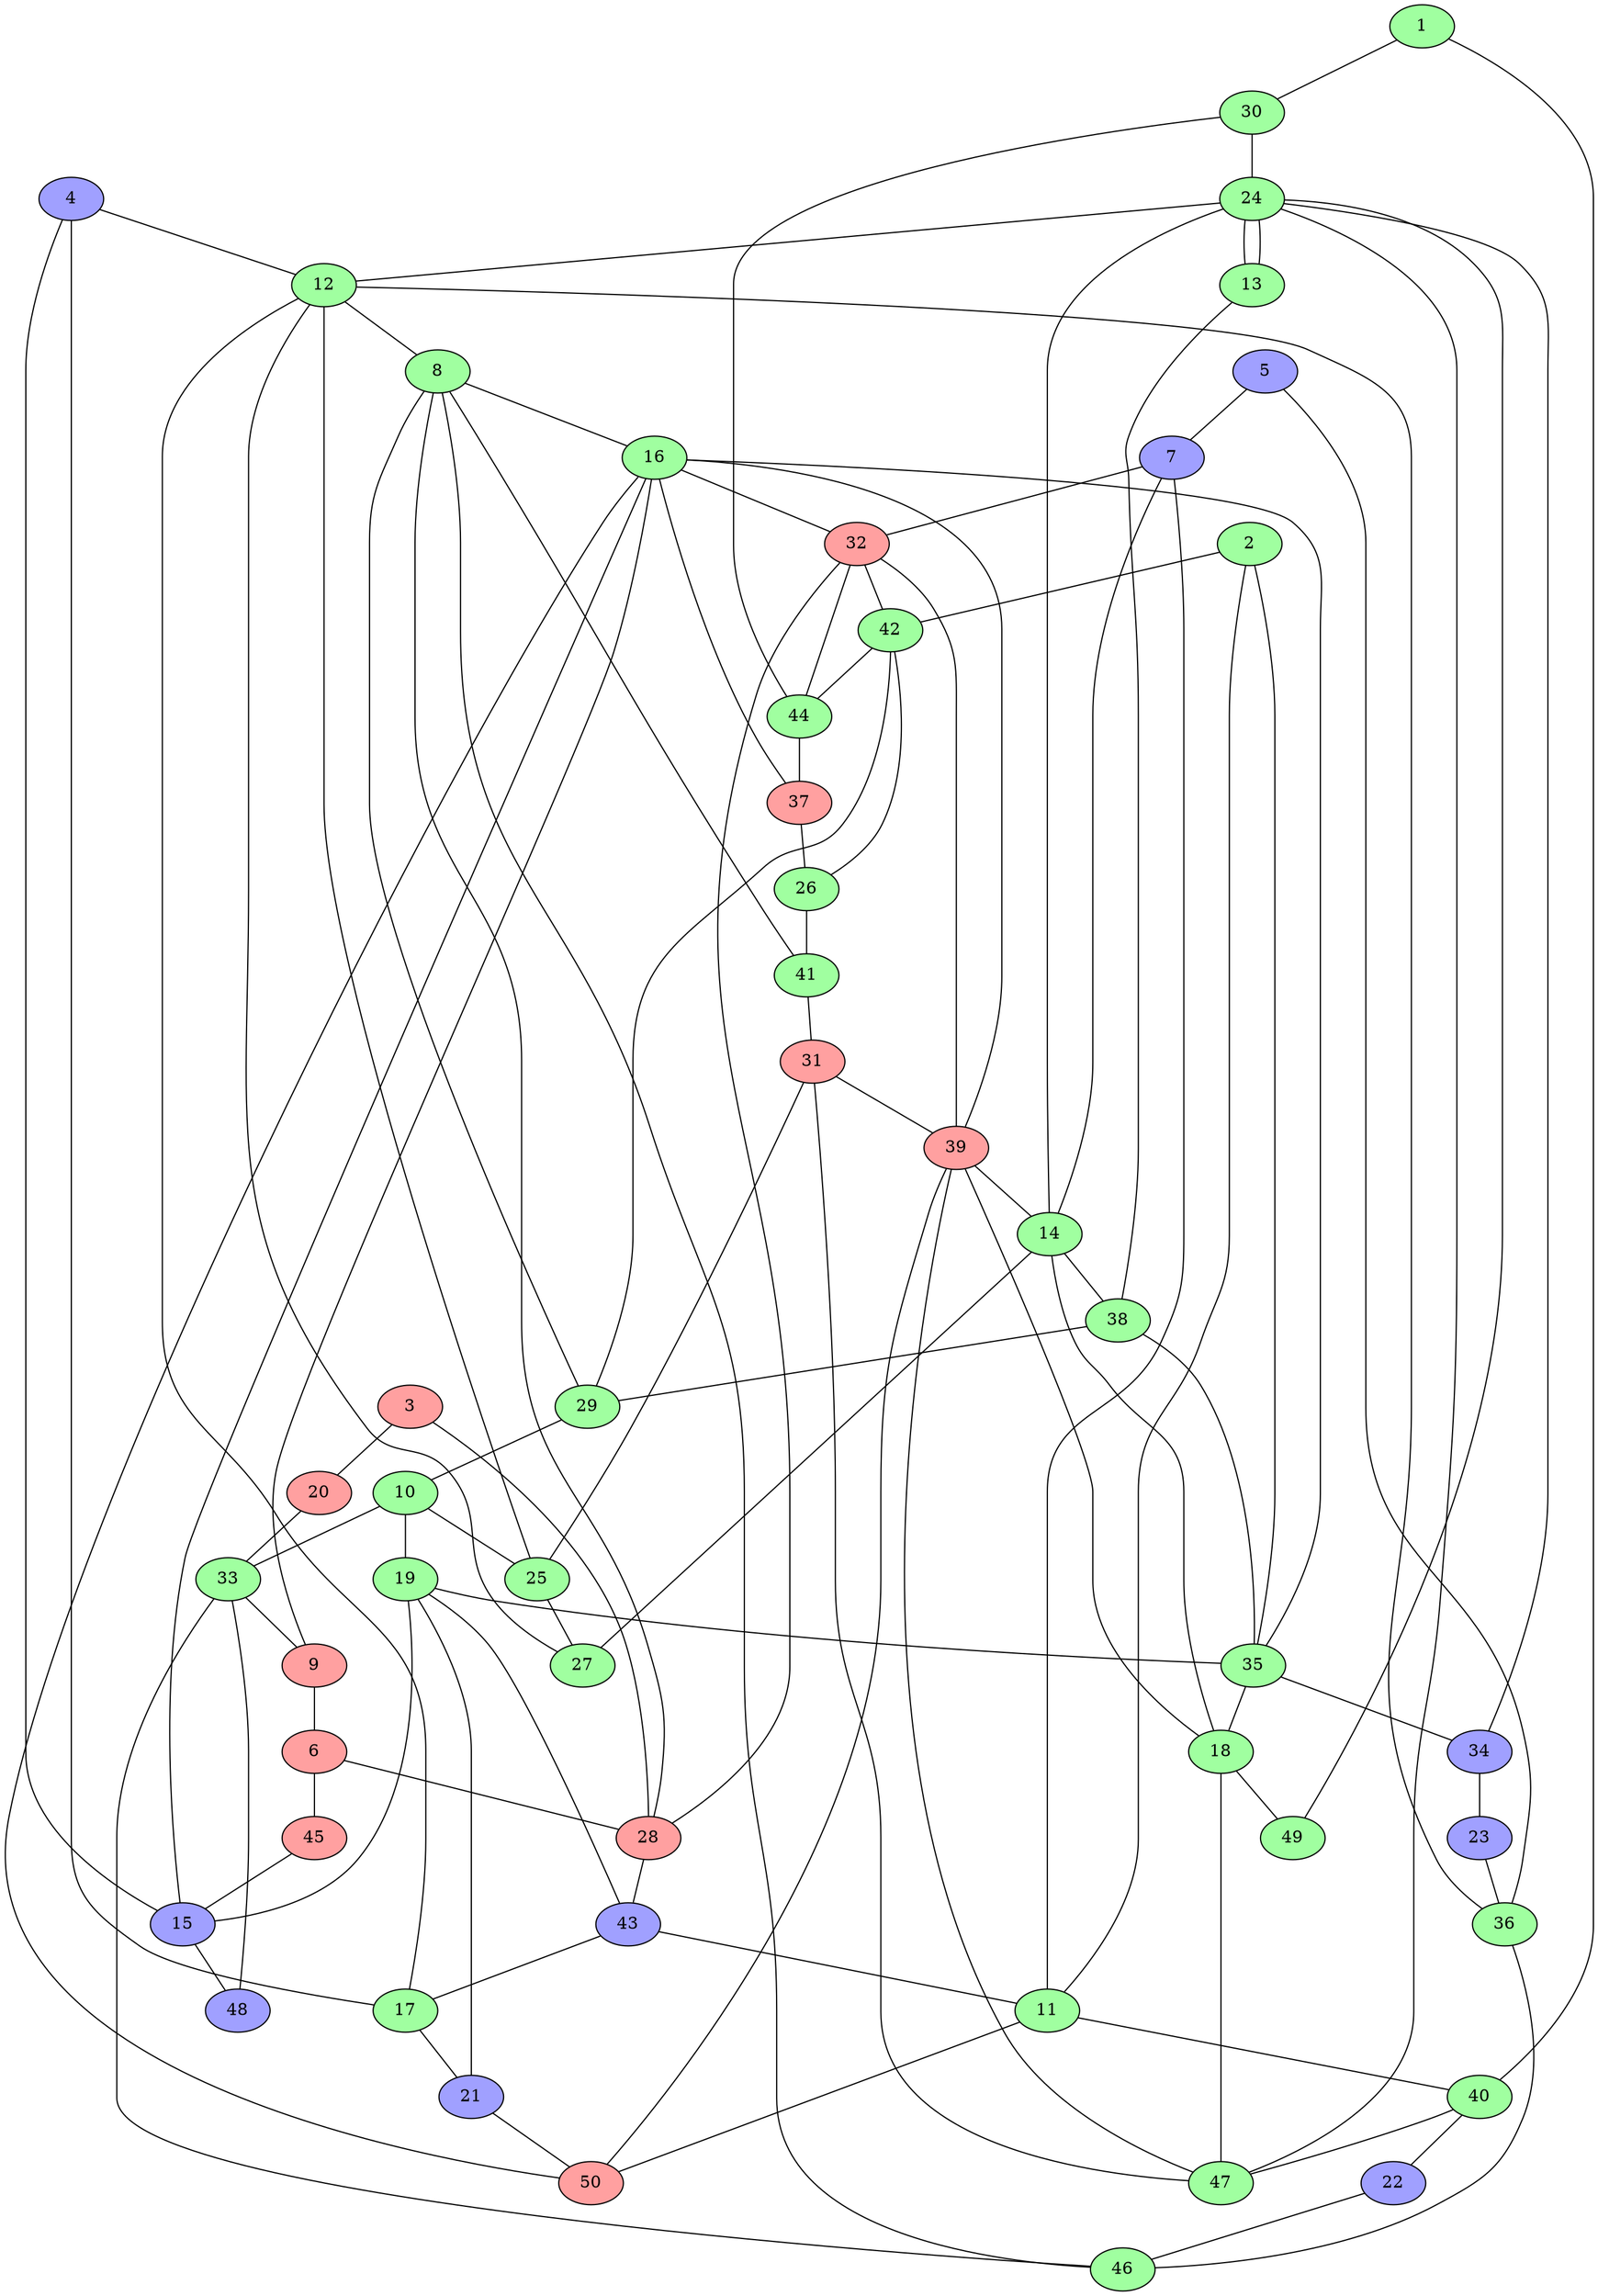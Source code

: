 graph G {
//	graph [splines=true overlap=false]
	//graph [truecolor bgcolor="#ff00005f"]
	node [style=filled fillcolor="#00ff005f"]
	1 -- 30 [f=1];
	1 -- 40 [f=14];
	8 -- 46 [f=1];
	8 -- 16 [f=18];
	10 -- 25 [f=1];
	10 -- 19 [f=5];
	10 -- 33 [f=1];
	12 -- 8 [f=1];
	12 -- 36 [f=5];
	12 -- 17 [f=16];
	13 -- 38 [f=1];
	13 -- 24 [f=19];
	24 -- 49 [f=1];
	24 -- 13 [f=1];
	24 -- 47 [f=12];
	24 -- 12 [f=19];
	25 -- 27 [f=1];
	25 -- 12 [f=1];
	27 -- 12 [f=1];
	27 -- 14 [f=8];
	29 -- 10 [f=1];
	29 -- 8 [f=17];
	30 -- 24 [f=1];
	30 -- 44 [f=15];
	38 -- 29 [f=1];
	38 -- 35 [f=15];
	2 -- 42 [f=2];
	2 -- 35 [f=3];
	2 -- 11 [f=19];
	14 -- 18 [f=2];
	14 -- 24 [f=15];
	14 -- 38 [f=18];
	18 -- 49 [f=2];
	18 -- 47 [f=20];
	26 -- 41 [f=2];
	node [style=filled fillcolor="#ff00005f"]
	26 -- 42 [f=15];
	31 -- 39 [f=2];
	31 -- 47 [f=17];
	31 -- 25 [f=14];
	37 -- 26 [f=2];
	37 -- 16 [f=14];
	39 -- 50 [f=2];
	39 -- 14 [f=2];
	39 -- 18 [f=17];
	39 -- 47 [f=10];
	41 -- 31 [f=2];
	41 -- 8 [f=16];
	42 -- 44 [f=2];
	42 -- 29 [f=12];
	44 -- 37 [f=2];
	44 -- 32 [f=15];
	3 -- 20 [f=2];
	3 -- 28 [f=19];
	6 -- 45 [f=2];
	6 -- 28 [f=10];
	9 -- 6 [f=2];
	9 -- 16 [f=1];
	node [style=filled fillcolor="#0000ff5f"]
	15 -- 16 [f=2];
	15 -- 48 [f=2];
	16 -- 50 [f=2];
	16 -- 32 [f=14];
	16 -- 39 [f=8];
	20 -- 33 [f=2];
	33 -- 9 [f=2];
	33 -- 46 [f=3];
	33 -- 48 [f=17];
	45 -- 15 [f=2];
	4 -- 17 [f=4];
	4 -- 15 [f=6];
	4 -- 12 [f=16];
	17 -- 21 [f=4];
	19 -- 35 [f=4];
	19 -- 15 [f=9];
	19 -- 43 [f=4];
	21 -- 19 [f=4];
	21 -- 50 [f=4];
	23 -- 36 [f=4];
	34 -- 23 [f=4];
	34 -- 24 [f=11];
	35 -- 34 [f=4];
	35 -- 16 [f=6];
	35 -- 18 [f=16];
	36 -- 46 [f=4];
	5 -- 7 [f=1];
	5 -- 36 [f=6];
	7 -- 32 [f=1];
	7 -- 11 [f=2];
	7 -- 14 [f=17];
	11 -- 40 [f=1];
	11 -- 50 [f=1];
	22 -- 46 [f=1];
	28 -- 43 [f=1];
	28 -- 8 [f=18];
	32 -- 28 [f=1];
	32 -- 39 [f=13];
	32 -- 42 [f=15];
	40 -- 22 [f=1];
	40 -- 47 [f=1];
	43 -- 11 [f=1];
	43 -- 17 [f=19];
}
